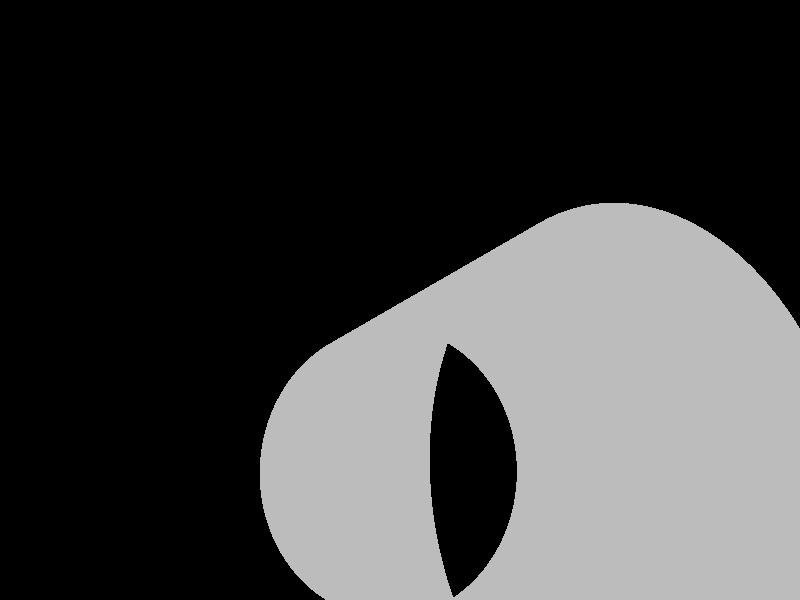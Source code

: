 #include "colors.inc"
#include "stones.inc"
#include "textures.inc"
#include "shapes.inc"
#include "glass.inc"
#include "metals.inc"
#include "woods.inc"

camera {
    location <0, 2, -3>
    look_at <0, 1, 2>
}

cylinder {
    <1, 1, -1>, <0, 0, 1>, 1 // center of one end, center of other end, radius
    open // remove end caps
    pigment {
        color rgb <0.5, 0.5, 0.5>
    }   
}